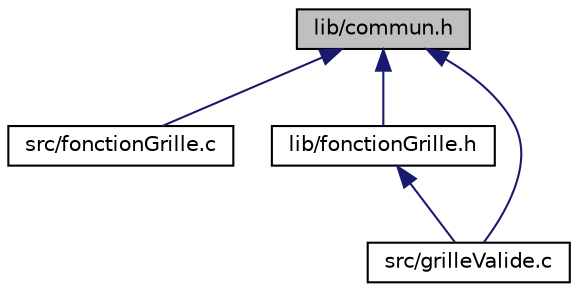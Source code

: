 digraph "lib/commun.h"
{
  edge [fontname="Helvetica",fontsize="10",labelfontname="Helvetica",labelfontsize="10"];
  node [fontname="Helvetica",fontsize="10",shape=record];
  Node2 [label="lib/commun.h",height=0.2,width=0.4,color="black", fillcolor="grey75", style="filled", fontcolor="black"];
  Node2 -> Node3 [dir="back",color="midnightblue",fontsize="10",style="solid",fontname="Helvetica"];
  Node3 [label="src/fonctionGrille.c",height=0.2,width=0.4,color="black", fillcolor="white", style="filled",URL="$fonctionGrille_8c.html",tooltip="Contient toutes les fonctions utiles à l&#39;initialisation de la grille de jeu. "];
  Node2 -> Node4 [dir="back",color="midnightblue",fontsize="10",style="solid",fontname="Helvetica"];
  Node4 [label="lib/fonctionGrille.h",height=0.2,width=0.4,color="black", fillcolor="white", style="filled",URL="$fonctionGrille_8h.html",tooltip="header contenant les prototype des fonctions utiles à la génération de la grille de jeu..."];
  Node4 -> Node5 [dir="back",color="midnightblue",fontsize="10",style="solid",fontname="Helvetica"];
  Node5 [label="src/grilleValide.c",height=0.2,width=0.4,color="black", fillcolor="white", style="filled",URL="$grilleValide_8c.html",tooltip="test des fonction d&#39;initialisation de la grille "];
  Node2 -> Node5 [dir="back",color="midnightblue",fontsize="10",style="solid",fontname="Helvetica"];
}
